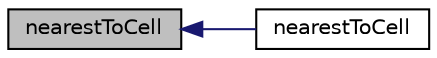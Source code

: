 digraph "nearestToCell"
{
  bgcolor="transparent";
  edge [fontname="Helvetica",fontsize="10",labelfontname="Helvetica",labelfontsize="10"];
  node [fontname="Helvetica",fontsize="10",shape=record];
  rankdir="LR";
  Node1 [label="nearestToCell",height=0.2,width=0.4,color="black", fillcolor="grey75", style="filled", fontcolor="black"];
  Node1 -> Node2 [dir="back",color="midnightblue",fontsize="10",style="solid",fontname="Helvetica"];
  Node2 [label="nearestToCell",height=0.2,width=0.4,color="black",URL="$a26437.html#aafb139c5ba43077de7b09b18e6a8808a",tooltip="Construct from dictionary. "];
}
